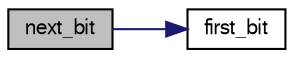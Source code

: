 digraph "next_bit"
{
 // LATEX_PDF_SIZE
  bgcolor="transparent";
  edge [fontname="FreeSans",fontsize="10",labelfontname="FreeSans",labelfontsize="10"];
  node [fontname="FreeSans",fontsize="10",shape=record];
  rankdir="LR";
  Node1 [label="next_bit",height=0.2,width=0.4,color="black", fillcolor="grey75", style="filled", fontcolor="black",tooltip="Search the next bit set."];
  Node1 -> Node2 [color="midnightblue",fontsize="10",style="solid",fontname="FreeSans"];
  Node2 [label="first_bit",height=0.2,width=0.4,color="black",URL="$bit_8c.html#a0f30f8f48db9531a7783b2140c71f267",tooltip="Search the first bit set."];
}
